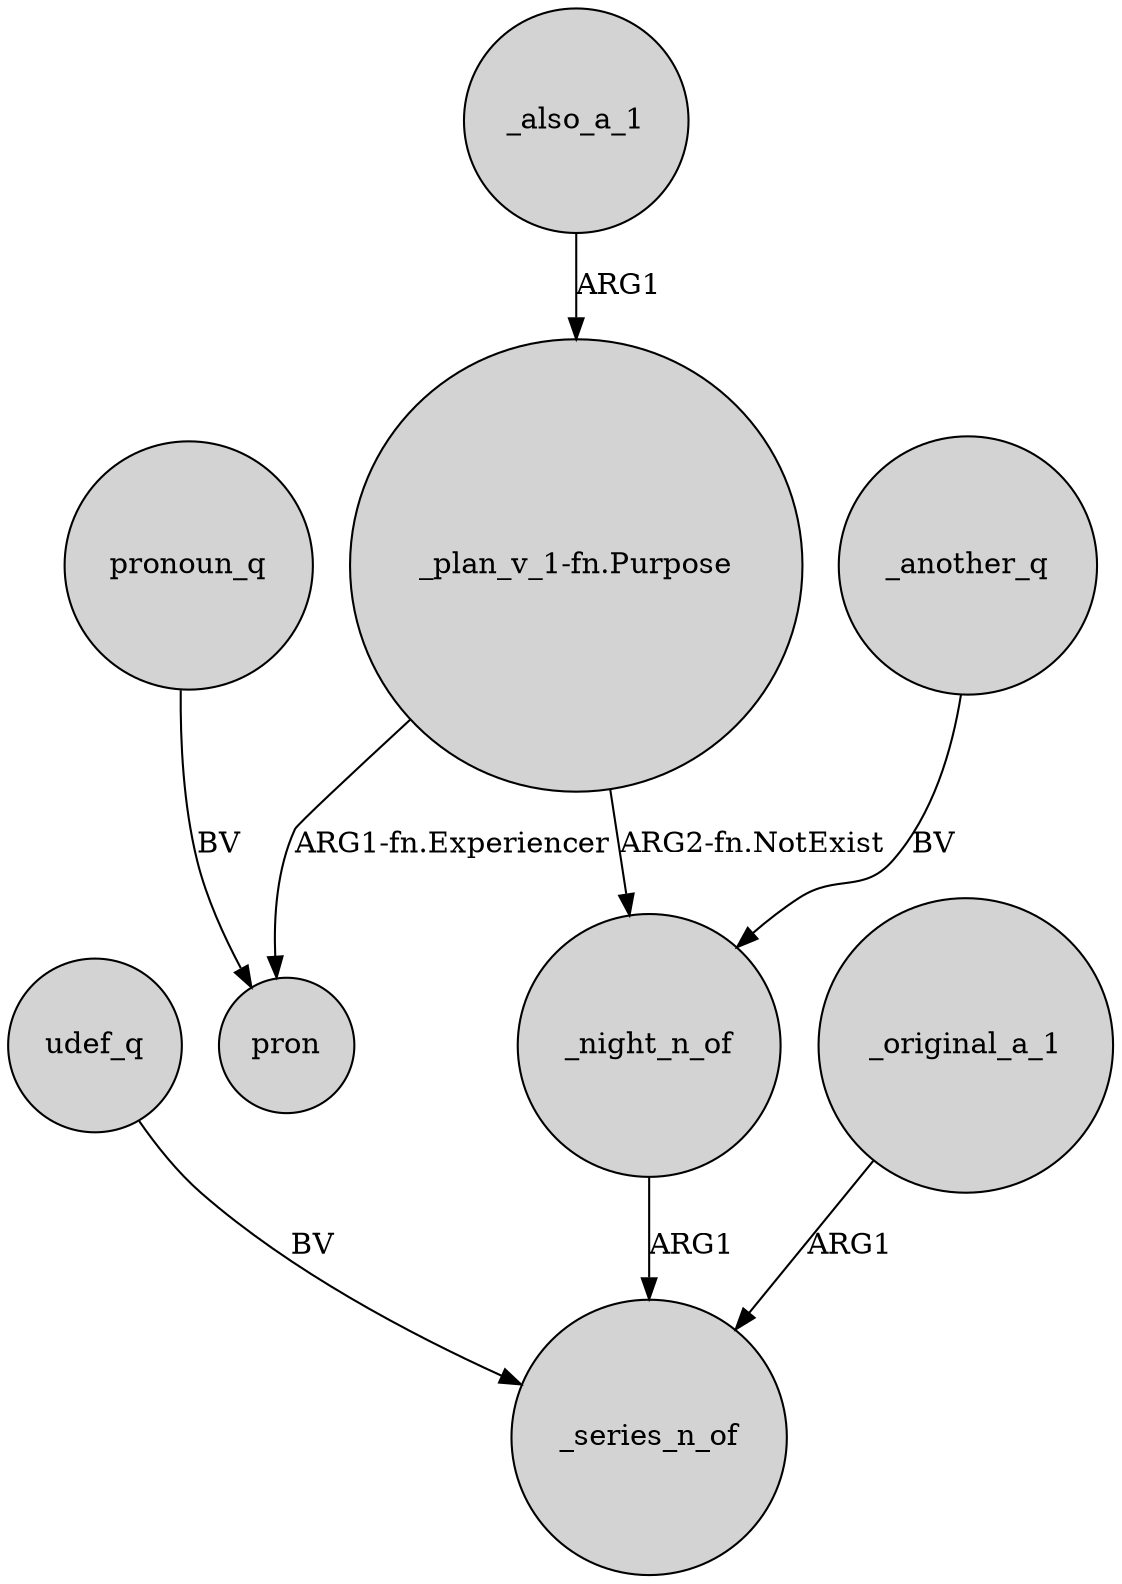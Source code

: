 digraph {
	node [shape=circle style=filled]
	udef_q -> _series_n_of [label=BV]
	"_plan_v_1-fn.Purpose" -> _night_n_of [label="ARG2-fn.NotExist"]
	_also_a_1 -> "_plan_v_1-fn.Purpose" [label=ARG1]
	_another_q -> _night_n_of [label=BV]
	_original_a_1 -> _series_n_of [label=ARG1]
	_night_n_of -> _series_n_of [label=ARG1]
	"_plan_v_1-fn.Purpose" -> pron [label="ARG1-fn.Experiencer"]
	pronoun_q -> pron [label=BV]
}
